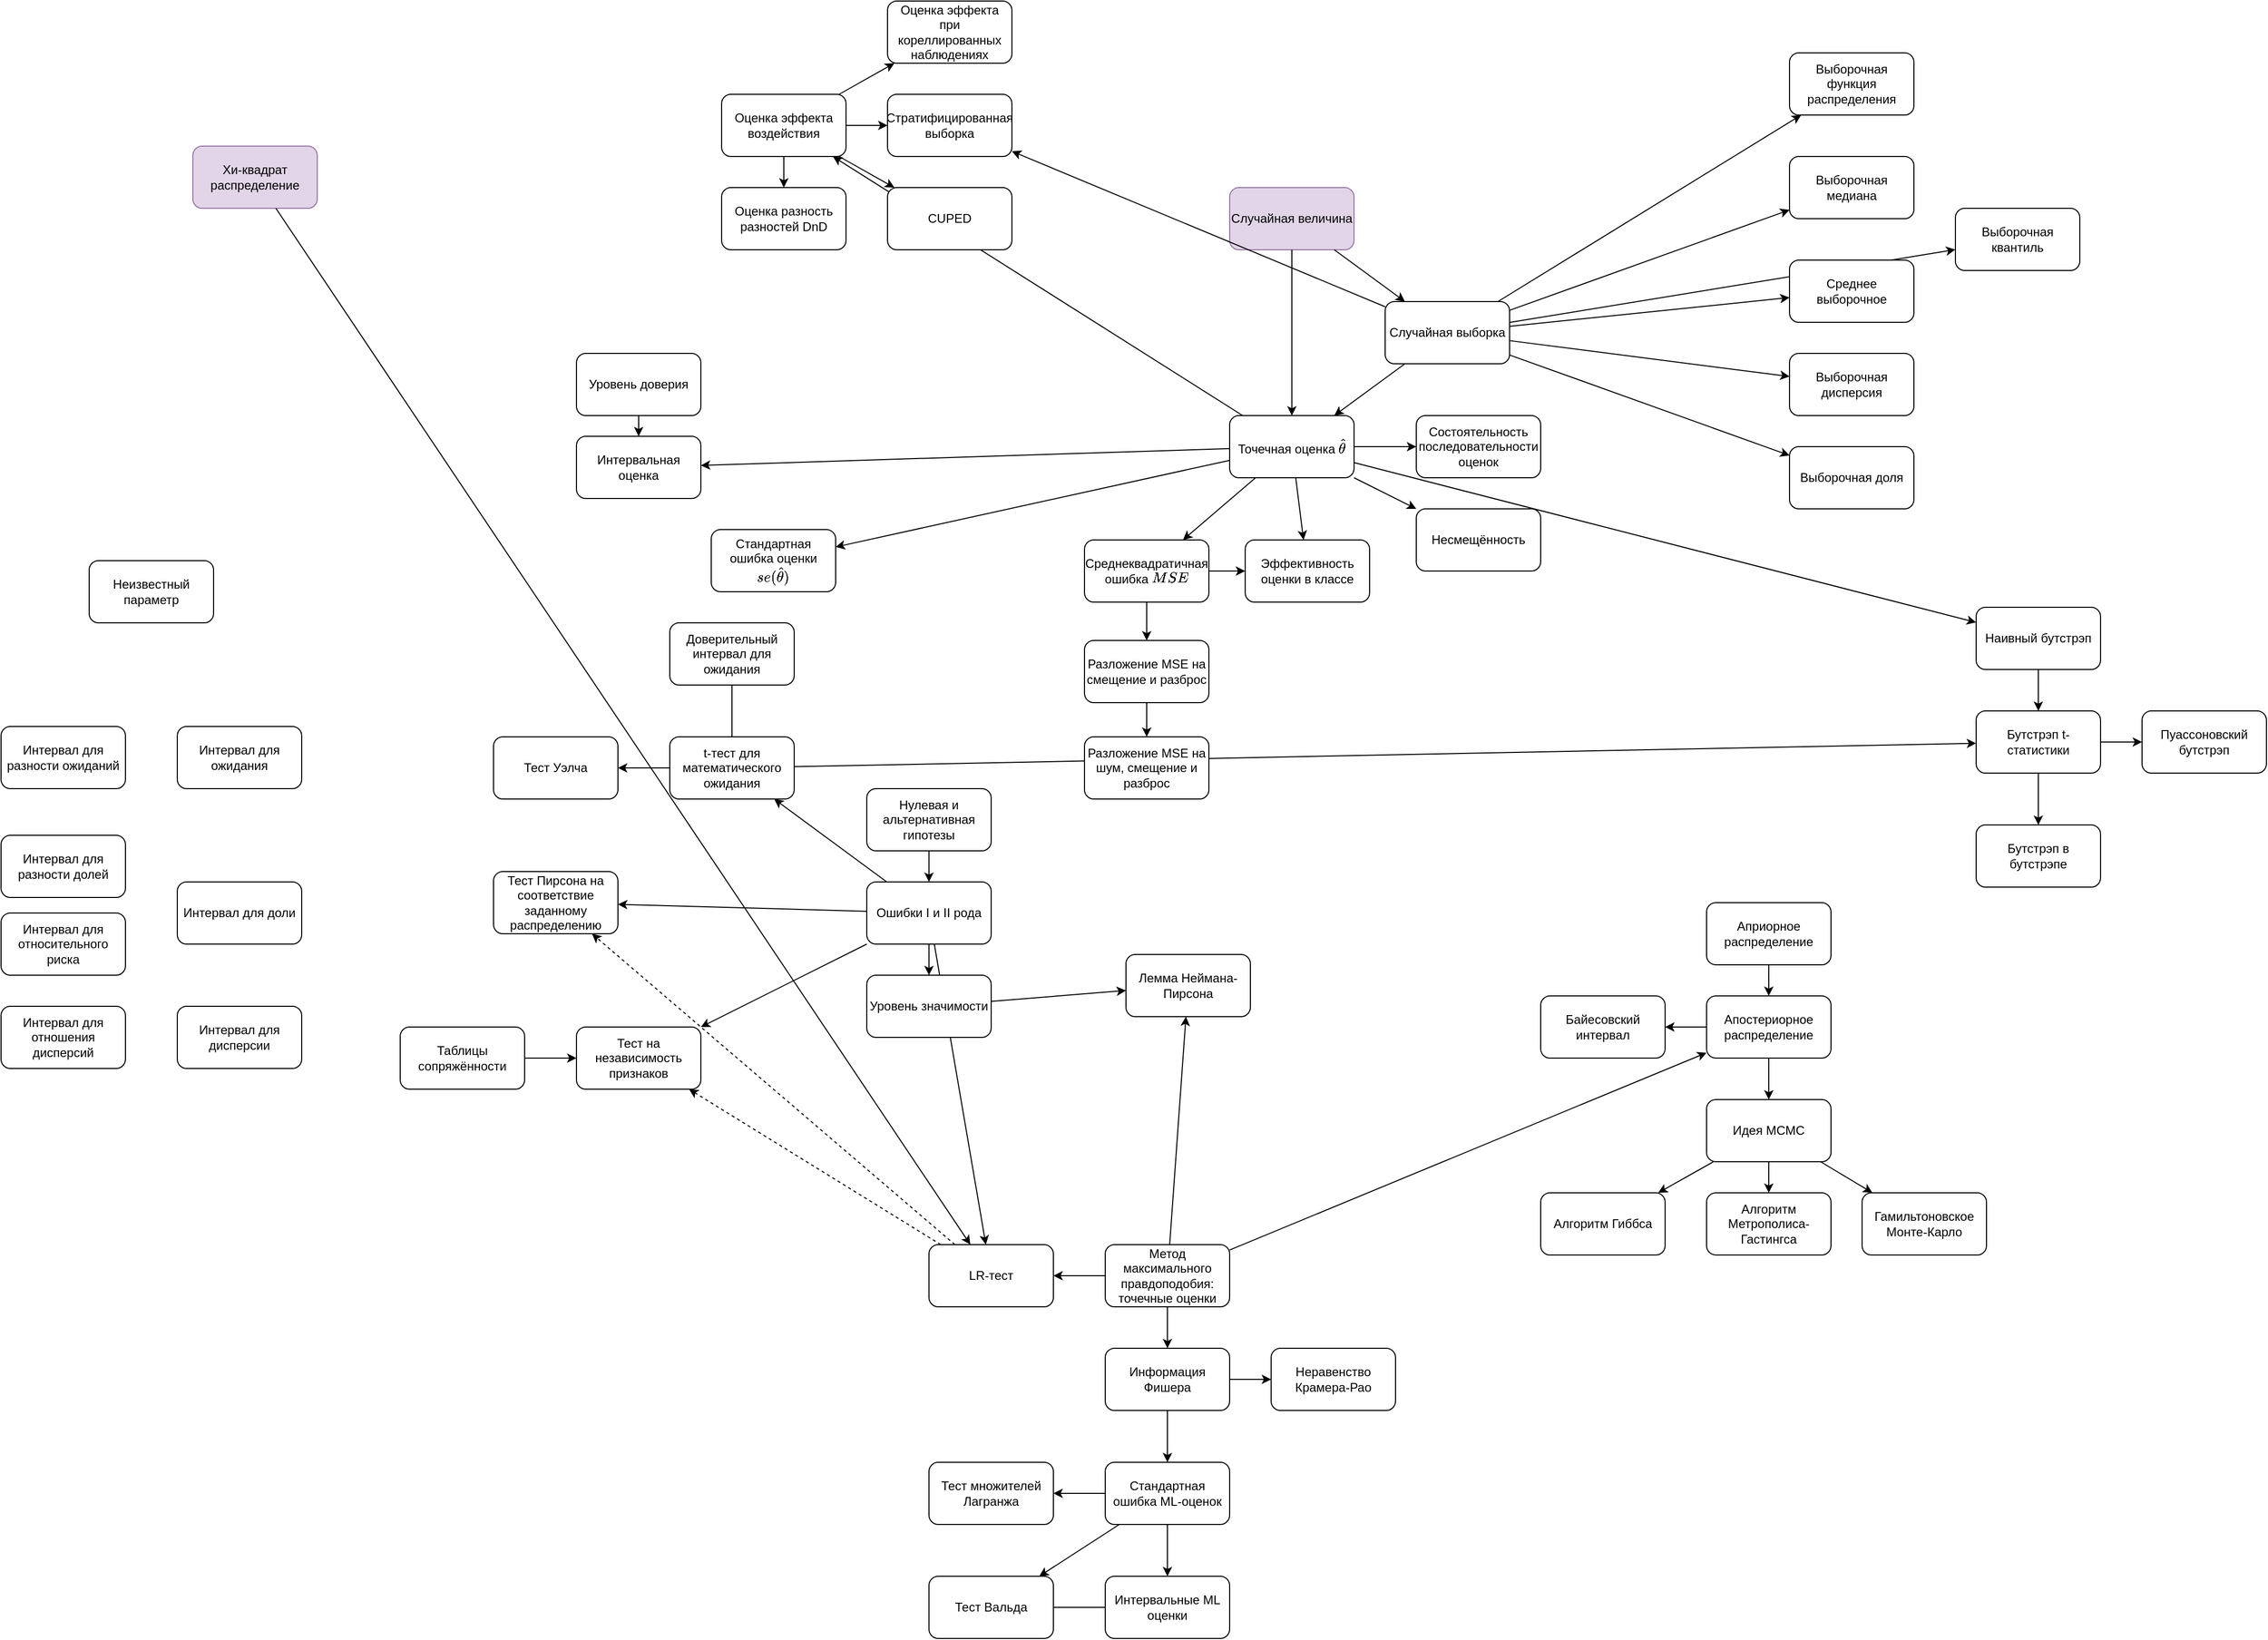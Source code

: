 <mxfile version="14.6.13" type="device"><diagram id="QQPL4EEk7KICBSPfA6Np" name="Page-1"><mxGraphModel dx="4232" dy="1175" grid="1" gridSize="10" guides="1" tooltips="1" connect="1" arrows="1" fold="1" page="1" pageScale="1" pageWidth="2336" pageHeight="1654" math="1" shadow="0"><root><mxCell id="0"/><mxCell id="1" parent="0"/><mxCell id="MJ_EjLBovzpOP7yhU-_Z-1" value="Точечная оценка \(\hat \theta \)" style="rounded=1;whiteSpace=wrap;html=1;" parent="1" vertex="1"><mxGeometry x="500" y="410" width="120" height="60" as="geometry"/></mxCell><mxCell id="MJ_EjLBovzpOP7yhU-_Z-2" value="Несмещённость" style="rounded=1;whiteSpace=wrap;html=1;" parent="1" vertex="1"><mxGeometry x="680" y="500" width="120" height="60" as="geometry"/></mxCell><mxCell id="MJ_EjLBovzpOP7yhU-_Z-3" value="Состоятельность последовательности оценок" style="rounded=1;whiteSpace=wrap;html=1;" parent="1" vertex="1"><mxGeometry x="680" y="410" width="120" height="60" as="geometry"/></mxCell><mxCell id="MJ_EjLBovzpOP7yhU-_Z-5" value="" style="endArrow=classic;html=1;" parent="1" source="MJ_EjLBovzpOP7yhU-_Z-1" target="MJ_EjLBovzpOP7yhU-_Z-2" edge="1"><mxGeometry width="50" height="50" relative="1" as="geometry"><mxPoint x="530" y="440" as="sourcePoint"/><mxPoint x="580" y="390" as="targetPoint"/></mxGeometry></mxCell><mxCell id="MJ_EjLBovzpOP7yhU-_Z-6" value="" style="endArrow=classic;html=1;" parent="1" source="MJ_EjLBovzpOP7yhU-_Z-1" target="MJ_EjLBovzpOP7yhU-_Z-4" edge="1"><mxGeometry width="50" height="50" relative="1" as="geometry"><mxPoint x="530" y="440" as="sourcePoint"/><mxPoint x="580" y="390" as="targetPoint"/></mxGeometry></mxCell><mxCell id="MJ_EjLBovzpOP7yhU-_Z-7" value="" style="endArrow=classic;html=1;" parent="1" source="MJ_EjLBovzpOP7yhU-_Z-1" target="MJ_EjLBovzpOP7yhU-_Z-3" edge="1"><mxGeometry width="50" height="50" relative="1" as="geometry"><mxPoint x="530" y="440" as="sourcePoint"/><mxPoint x="580" y="390" as="targetPoint"/></mxGeometry></mxCell><mxCell id="MJ_EjLBovzpOP7yhU-_Z-9" value="" style="endArrow=classic;html=1;" parent="1" source="MJ_EjLBovzpOP7yhU-_Z-1" target="MJ_EjLBovzpOP7yhU-_Z-8" edge="1"><mxGeometry width="50" height="50" relative="1" as="geometry"><mxPoint x="490" y="780" as="sourcePoint"/><mxPoint x="540" y="730" as="targetPoint"/></mxGeometry></mxCell><mxCell id="MJ_EjLBovzpOP7yhU-_Z-26" value="Лемма Неймана-Пирсона" style="rounded=1;whiteSpace=wrap;html=1;" parent="1" vertex="1"><mxGeometry x="400" y="930" width="120" height="60" as="geometry"/></mxCell><mxCell id="MJ_EjLBovzpOP7yhU-_Z-28" value="" style="endArrow=classic;html=1;" parent="1" source="MJ_EjLBovzpOP7yhU-_Z-12" target="MJ_EjLBovzpOP7yhU-_Z-26" edge="1"><mxGeometry width="50" height="50" relative="1" as="geometry"><mxPoint x="400" y="950" as="sourcePoint"/><mxPoint x="450" y="900" as="targetPoint"/></mxGeometry></mxCell><mxCell id="MJ_EjLBovzpOP7yhU-_Z-35" value="" style="endArrow=classic;html=1;" parent="1" source="MJ_EjLBovzpOP7yhU-_Z-11" target="MJ_EjLBovzpOP7yhU-_Z-33" edge="1"><mxGeometry width="50" height="50" relative="1" as="geometry"><mxPoint x="480" y="990" as="sourcePoint"/><mxPoint x="530" y="940" as="targetPoint"/></mxGeometry></mxCell><mxCell id="MJ_EjLBovzpOP7yhU-_Z-36" value="Хи-квадрат распределение" style="rounded=1;whiteSpace=wrap;html=1;fillColor=#e1d5e7;strokeColor=#9673a6;" parent="1" vertex="1"><mxGeometry x="-500" y="150" width="120" height="60" as="geometry"/></mxCell><mxCell id="MJ_EjLBovzpOP7yhU-_Z-37" value="" style="endArrow=classic;html=1;" parent="1" source="MJ_EjLBovzpOP7yhU-_Z-36" target="MJ_EjLBovzpOP7yhU-_Z-33" edge="1"><mxGeometry width="50" height="50" relative="1" as="geometry"><mxPoint x="470" y="570" as="sourcePoint"/><mxPoint x="520" y="520" as="targetPoint"/></mxGeometry></mxCell><mxCell id="MJ_EjLBovzpOP7yhU-_Z-38" value="Случайная величина" style="rounded=1;whiteSpace=wrap;html=1;fillColor=#e1d5e7;strokeColor=#9673a6;" parent="1" vertex="1"><mxGeometry x="500" y="190" width="120" height="60" as="geometry"/></mxCell><mxCell id="MJ_EjLBovzpOP7yhU-_Z-39" value="" style="endArrow=classic;html=1;" parent="1" source="MJ_EjLBovzpOP7yhU-_Z-38" target="MJ_EjLBovzpOP7yhU-_Z-1" edge="1"><mxGeometry width="50" height="50" relative="1" as="geometry"><mxPoint x="480" y="570" as="sourcePoint"/><mxPoint x="530" y="520" as="targetPoint"/></mxGeometry></mxCell><mxCell id="MJ_EjLBovzpOP7yhU-_Z-47" value="" style="endArrow=classic;html=1;" parent="1" source="MJ_EjLBovzpOP7yhU-_Z-12" target="MJ_EjLBovzpOP7yhU-_Z-46" edge="1"><mxGeometry width="50" height="50" relative="1" as="geometry"><mxPoint x="670" y="800" as="sourcePoint"/><mxPoint x="720" y="750" as="targetPoint"/></mxGeometry></mxCell><mxCell id="MJ_EjLBovzpOP7yhU-_Z-51" value="Случайная выборка" style="rounded=1;whiteSpace=wrap;html=1;" parent="1" vertex="1"><mxGeometry x="650" y="300" width="120" height="60" as="geometry"/></mxCell><mxCell id="MJ_EjLBovzpOP7yhU-_Z-55" value="" style="endArrow=classic;html=1;" parent="1" source="MJ_EjLBovzpOP7yhU-_Z-51" target="MJ_EjLBovzpOP7yhU-_Z-54" edge="1"><mxGeometry width="50" height="50" relative="1" as="geometry"><mxPoint x="610" y="580" as="sourcePoint"/><mxPoint x="660" y="530" as="targetPoint"/></mxGeometry></mxCell><mxCell id="MJ_EjLBovzpOP7yhU-_Z-56" value="" style="endArrow=classic;html=1;" parent="1" source="MJ_EjLBovzpOP7yhU-_Z-51" target="MJ_EjLBovzpOP7yhU-_Z-52" edge="1"><mxGeometry width="50" height="50" relative="1" as="geometry"><mxPoint x="610" y="580" as="sourcePoint"/><mxPoint x="660" y="530" as="targetPoint"/></mxGeometry></mxCell><mxCell id="MJ_EjLBovzpOP7yhU-_Z-57" value="" style="endArrow=classic;html=1;" parent="1" source="MJ_EjLBovzpOP7yhU-_Z-51" target="MJ_EjLBovzpOP7yhU-_Z-53" edge="1"><mxGeometry width="50" height="50" relative="1" as="geometry"><mxPoint x="610" y="580" as="sourcePoint"/><mxPoint x="660" y="530" as="targetPoint"/></mxGeometry></mxCell><mxCell id="MJ_EjLBovzpOP7yhU-_Z-58" value="" style="endArrow=classic;html=1;" parent="1" source="MJ_EjLBovzpOP7yhU-_Z-51" target="MJ_EjLBovzpOP7yhU-_Z-1" edge="1"><mxGeometry width="50" height="50" relative="1" as="geometry"><mxPoint x="570" y="580" as="sourcePoint"/><mxPoint x="620" y="530" as="targetPoint"/></mxGeometry></mxCell><mxCell id="MJ_EjLBovzpOP7yhU-_Z-59" value="" style="endArrow=classic;html=1;" parent="1" source="MJ_EjLBovzpOP7yhU-_Z-38" target="MJ_EjLBovzpOP7yhU-_Z-51" edge="1"><mxGeometry width="50" height="50" relative="1" as="geometry"><mxPoint x="560" y="580" as="sourcePoint"/><mxPoint x="610" y="530" as="targetPoint"/></mxGeometry></mxCell><mxCell id="MJ_EjLBovzpOP7yhU-_Z-60" value="t-тест для математического ожидания" style="rounded=1;whiteSpace=wrap;html=1;" parent="1" vertex="1"><mxGeometry x="-40" y="720" width="120" height="60" as="geometry"/></mxCell><mxCell id="MJ_EjLBovzpOP7yhU-_Z-61" value="" style="endArrow=classic;html=1;" parent="1" source="MJ_EjLBovzpOP7yhU-_Z-11" target="MJ_EjLBovzpOP7yhU-_Z-60" edge="1"><mxGeometry width="50" height="50" relative="1" as="geometry"><mxPoint x="260" y="690" as="sourcePoint"/><mxPoint x="310" y="640" as="targetPoint"/></mxGeometry></mxCell><mxCell id="MJ_EjLBovzpOP7yhU-_Z-62" value="Доверительный интервал для ожидания" style="rounded=1;whiteSpace=wrap;html=1;" parent="1" vertex="1"><mxGeometry x="-40" y="610" width="120" height="60" as="geometry"/></mxCell><mxCell id="MJ_EjLBovzpOP7yhU-_Z-63" value="Тест Уэлча" style="rounded=1;whiteSpace=wrap;html=1;" parent="1" vertex="1"><mxGeometry x="-210" y="720" width="120" height="60" as="geometry"/></mxCell><mxCell id="MJ_EjLBovzpOP7yhU-_Z-64" value="" style="endArrow=classic;html=1;" parent="1" source="MJ_EjLBovzpOP7yhU-_Z-60" target="MJ_EjLBovzpOP7yhU-_Z-63" edge="1"><mxGeometry width="50" height="50" relative="1" as="geometry"><mxPoint x="240" y="660" as="sourcePoint"/><mxPoint x="290" y="610" as="targetPoint"/></mxGeometry></mxCell><mxCell id="MJ_EjLBovzpOP7yhU-_Z-66" value="" style="endArrow=classic;html=1;" parent="1" source="MJ_EjLBovzpOP7yhU-_Z-1" target="MJ_EjLBovzpOP7yhU-_Z-65" edge="1"><mxGeometry width="50" height="50" relative="1" as="geometry"><mxPoint x="750" y="620" as="sourcePoint"/><mxPoint x="800" y="570" as="targetPoint"/></mxGeometry></mxCell><mxCell id="MJ_EjLBovzpOP7yhU-_Z-69" value="" style="endArrow=classic;html=1;" parent="1" source="MJ_EjLBovzpOP7yhU-_Z-60" target="MJ_EjLBovzpOP7yhU-_Z-67" edge="1"><mxGeometry width="50" height="50" relative="1" as="geometry"><mxPoint x="570" y="740" as="sourcePoint"/><mxPoint x="620" y="690" as="targetPoint"/></mxGeometry></mxCell><mxCell id="MJ_EjLBovzpOP7yhU-_Z-72" value="Тест Пирсона на соответствие заданному распределению" style="rounded=1;whiteSpace=wrap;html=1;" parent="1" vertex="1"><mxGeometry x="-210" y="850" width="120" height="60" as="geometry"/></mxCell><mxCell id="MJ_EjLBovzpOP7yhU-_Z-73" value="" style="endArrow=classic;html=1;" parent="1" source="MJ_EjLBovzpOP7yhU-_Z-11" target="MJ_EjLBovzpOP7yhU-_Z-72" edge="1"><mxGeometry width="50" height="50" relative="1" as="geometry"><mxPoint x="40" y="870" as="sourcePoint"/><mxPoint x="90" y="820" as="targetPoint"/></mxGeometry></mxCell><mxCell id="MJ_EjLBovzpOP7yhU-_Z-74" value="Тест на независимость признаков" style="rounded=1;whiteSpace=wrap;html=1;" parent="1" vertex="1"><mxGeometry x="-130" y="1000" width="120" height="60" as="geometry"/></mxCell><mxCell id="MJ_EjLBovzpOP7yhU-_Z-75" value="" style="endArrow=classic;html=1;" parent="1" source="MJ_EjLBovzpOP7yhU-_Z-11" target="MJ_EjLBovzpOP7yhU-_Z-74" edge="1"><mxGeometry width="50" height="50" relative="1" as="geometry"><mxPoint x="40" y="840" as="sourcePoint"/><mxPoint x="90" y="790" as="targetPoint"/></mxGeometry></mxCell><mxCell id="MJ_EjLBovzpOP7yhU-_Z-76" value="" style="endArrow=classic;html=1;dashed=1;" parent="1" source="MJ_EjLBovzpOP7yhU-_Z-33" target="MJ_EjLBovzpOP7yhU-_Z-72" edge="1"><mxGeometry width="50" height="50" relative="1" as="geometry"><mxPoint x="280" y="950" as="sourcePoint"/><mxPoint x="330" y="900" as="targetPoint"/></mxGeometry></mxCell><mxCell id="MJ_EjLBovzpOP7yhU-_Z-77" value="" style="endArrow=classic;html=1;dashed=1;" parent="1" source="MJ_EjLBovzpOP7yhU-_Z-33" target="MJ_EjLBovzpOP7yhU-_Z-74" edge="1"><mxGeometry width="50" height="50" relative="1" as="geometry"><mxPoint x="270" y="950" as="sourcePoint"/><mxPoint x="320" y="900" as="targetPoint"/></mxGeometry></mxCell><mxCell id="MJ_EjLBovzpOP7yhU-_Z-79" value="" style="endArrow=none;html=1;" parent="1" source="MJ_EjLBovzpOP7yhU-_Z-60" target="MJ_EjLBovzpOP7yhU-_Z-62" edge="1"><mxGeometry width="50" height="50" relative="1" as="geometry"><mxPoint x="180" y="850" as="sourcePoint"/><mxPoint x="230" y="800" as="targetPoint"/></mxGeometry></mxCell><mxCell id="MJ_EjLBovzpOP7yhU-_Z-95" value="" style="endArrow=classic;html=1;" parent="1" source="MJ_EjLBovzpOP7yhU-_Z-1" target="MJ_EjLBovzpOP7yhU-_Z-94" edge="1"><mxGeometry width="50" height="50" relative="1" as="geometry"><mxPoint x="390" y="690" as="sourcePoint"/><mxPoint x="440" y="640" as="targetPoint"/></mxGeometry></mxCell><mxCell id="MJ_EjLBovzpOP7yhU-_Z-98" value="Неизвестный параметр" style="rounded=1;whiteSpace=wrap;html=1;" parent="1" vertex="1"><mxGeometry x="-600" y="550" width="120" height="60" as="geometry"/></mxCell><mxCell id="MJ_EjLBovzpOP7yhU-_Z-99" value="Интервал для ожидания" style="rounded=1;whiteSpace=wrap;html=1;" parent="1" vertex="1"><mxGeometry x="-515" y="710" width="120" height="60" as="geometry"/></mxCell><mxCell id="MJ_EjLBovzpOP7yhU-_Z-100" value="Интервал для разности ожиданий" style="rounded=1;whiteSpace=wrap;html=1;" parent="1" vertex="1"><mxGeometry x="-685" y="710" width="120" height="60" as="geometry"/></mxCell><mxCell id="Odn5jLqNncCCzqJBcC8H-1" value="Стандартная ошибка оценки \(se(\hat \theta)\)" style="rounded=1;whiteSpace=wrap;html=1;" vertex="1" parent="1"><mxGeometry y="520" width="120" height="60" as="geometry"/></mxCell><mxCell id="Odn5jLqNncCCzqJBcC8H-2" value="" style="endArrow=classic;html=1;" edge="1" parent="1" source="MJ_EjLBovzpOP7yhU-_Z-1" target="Odn5jLqNncCCzqJBcC8H-1"><mxGeometry width="50" height="50" relative="1" as="geometry"><mxPoint x="430" y="740" as="sourcePoint"/><mxPoint x="480" y="690" as="targetPoint"/></mxGeometry></mxCell><mxCell id="Odn5jLqNncCCzqJBcC8H-6" value="" style="endArrow=classic;html=1;" edge="1" parent="1" source="MJ_EjLBovzpOP7yhU-_Z-51" target="Odn5jLqNncCCzqJBcC8H-5"><mxGeometry width="50" height="50" relative="1" as="geometry"><mxPoint x="730" y="560" as="sourcePoint"/><mxPoint x="780" y="510" as="targetPoint"/></mxGeometry></mxCell><mxCell id="Odn5jLqNncCCzqJBcC8H-7" value="" style="endArrow=classic;html=1;" edge="1" parent="1" source="MJ_EjLBovzpOP7yhU-_Z-51" target="Odn5jLqNncCCzqJBcC8H-3"><mxGeometry width="50" height="50" relative="1" as="geometry"><mxPoint x="730" y="560" as="sourcePoint"/><mxPoint x="780" y="510" as="targetPoint"/></mxGeometry></mxCell><mxCell id="Odn5jLqNncCCzqJBcC8H-8" value="" style="endArrow=classic;html=1;" edge="1" parent="1" source="MJ_EjLBovzpOP7yhU-_Z-51" target="Odn5jLqNncCCzqJBcC8H-4"><mxGeometry width="50" height="50" relative="1" as="geometry"><mxPoint x="710" y="600" as="sourcePoint"/><mxPoint x="760" y="550" as="targetPoint"/></mxGeometry></mxCell><mxCell id="Odn5jLqNncCCzqJBcC8H-9" value="" style="group" vertex="1" connectable="0" parent="1"><mxGeometry x="1040" y="60" width="280" height="440" as="geometry"/></mxCell><mxCell id="MJ_EjLBovzpOP7yhU-_Z-52" value="Среднее выборочное" style="rounded=1;whiteSpace=wrap;html=1;" parent="Odn5jLqNncCCzqJBcC8H-9" vertex="1"><mxGeometry y="200" width="120" height="60" as="geometry"/></mxCell><mxCell id="MJ_EjLBovzpOP7yhU-_Z-53" value="Выборочная дисперсия" style="rounded=1;whiteSpace=wrap;html=1;" parent="Odn5jLqNncCCzqJBcC8H-9" vertex="1"><mxGeometry y="290" width="120" height="60" as="geometry"/></mxCell><mxCell id="MJ_EjLBovzpOP7yhU-_Z-54" value="Выборочная доля" style="rounded=1;whiteSpace=wrap;html=1;" parent="Odn5jLqNncCCzqJBcC8H-9" vertex="1"><mxGeometry y="380" width="120" height="60" as="geometry"/></mxCell><mxCell id="Odn5jLqNncCCzqJBcC8H-3" value="Выборочная медиана" style="rounded=1;whiteSpace=wrap;html=1;" vertex="1" parent="Odn5jLqNncCCzqJBcC8H-9"><mxGeometry y="100" width="120" height="60" as="geometry"/></mxCell><mxCell id="Odn5jLqNncCCzqJBcC8H-4" value="Выборочная функция распределения" style="rounded=1;whiteSpace=wrap;html=1;" vertex="1" parent="Odn5jLqNncCCzqJBcC8H-9"><mxGeometry width="120" height="60" as="geometry"/></mxCell><mxCell id="Odn5jLqNncCCzqJBcC8H-5" value="Выборочная квантиль" style="rounded=1;whiteSpace=wrap;html=1;" vertex="1" parent="Odn5jLqNncCCzqJBcC8H-9"><mxGeometry x="160" y="150" width="120" height="60" as="geometry"/></mxCell><mxCell id="Odn5jLqNncCCzqJBcC8H-10" value="" style="group" vertex="1" connectable="0" parent="1"><mxGeometry x="-130" y="350" width="120" height="140" as="geometry"/></mxCell><mxCell id="MJ_EjLBovzpOP7yhU-_Z-94" value="Интервальная оценка" style="rounded=1;whiteSpace=wrap;html=1;" parent="Odn5jLqNncCCzqJBcC8H-10" vertex="1"><mxGeometry y="80" width="120" height="60" as="geometry"/></mxCell><mxCell id="MJ_EjLBovzpOP7yhU-_Z-96" value="Уровень доверия" style="rounded=1;whiteSpace=wrap;html=1;" parent="Odn5jLqNncCCzqJBcC8H-10" vertex="1"><mxGeometry width="120" height="60" as="geometry"/></mxCell><mxCell id="MJ_EjLBovzpOP7yhU-_Z-97" value="" style="endArrow=classic;html=1;endFill=1;" parent="Odn5jLqNncCCzqJBcC8H-10" source="MJ_EjLBovzpOP7yhU-_Z-96" target="MJ_EjLBovzpOP7yhU-_Z-94" edge="1"><mxGeometry width="50" height="50" relative="1" as="geometry"><mxPoint x="170" y="60" as="sourcePoint"/><mxPoint x="390" y="300" as="targetPoint"/></mxGeometry></mxCell><mxCell id="Odn5jLqNncCCzqJBcC8H-11" value="Таблицы сопряжённости" style="rounded=1;whiteSpace=wrap;html=1;" vertex="1" parent="1"><mxGeometry x="-300" y="1000" width="120" height="60" as="geometry"/></mxCell><mxCell id="Odn5jLqNncCCzqJBcC8H-12" value="" style="endArrow=classic;html=1;" edge="1" parent="1" source="Odn5jLqNncCCzqJBcC8H-11" target="MJ_EjLBovzpOP7yhU-_Z-74"><mxGeometry width="50" height="50" relative="1" as="geometry"><mxPoint x="100" y="940" as="sourcePoint"/><mxPoint x="150" y="890" as="targetPoint"/></mxGeometry></mxCell><mxCell id="Odn5jLqNncCCzqJBcC8H-13" value="" style="group" vertex="1" connectable="0" parent="1"><mxGeometry x="1220" y="595" width="280" height="270" as="geometry"/></mxCell><mxCell id="MJ_EjLBovzpOP7yhU-_Z-65" value="Наивный бутстрэп" style="rounded=1;whiteSpace=wrap;html=1;" parent="Odn5jLqNncCCzqJBcC8H-13" vertex="1"><mxGeometry width="120" height="60" as="geometry"/></mxCell><mxCell id="MJ_EjLBovzpOP7yhU-_Z-67" value="Бутстрэп t-статистики" style="rounded=1;whiteSpace=wrap;html=1;" parent="Odn5jLqNncCCzqJBcC8H-13" vertex="1"><mxGeometry y="100" width="120" height="60" as="geometry"/></mxCell><mxCell id="MJ_EjLBovzpOP7yhU-_Z-68" value="" style="endArrow=classic;html=1;" parent="Odn5jLqNncCCzqJBcC8H-13" source="MJ_EjLBovzpOP7yhU-_Z-65" target="MJ_EjLBovzpOP7yhU-_Z-67" edge="1"><mxGeometry width="50" height="50" relative="1" as="geometry"><mxPoint x="-490" y="170" as="sourcePoint"/><mxPoint x="-440" y="120" as="targetPoint"/></mxGeometry></mxCell><mxCell id="MJ_EjLBovzpOP7yhU-_Z-70" value="Бутстрэп в бутстрэпе" style="rounded=1;whiteSpace=wrap;html=1;" parent="Odn5jLqNncCCzqJBcC8H-13" vertex="1"><mxGeometry y="210" width="120" height="60" as="geometry"/></mxCell><mxCell id="MJ_EjLBovzpOP7yhU-_Z-71" value="" style="endArrow=classic;html=1;" parent="Odn5jLqNncCCzqJBcC8H-13" source="MJ_EjLBovzpOP7yhU-_Z-67" target="MJ_EjLBovzpOP7yhU-_Z-70" edge="1"><mxGeometry width="50" height="50" relative="1" as="geometry"><mxPoint x="-260" y="320" as="sourcePoint"/><mxPoint x="-210" y="270" as="targetPoint"/></mxGeometry></mxCell><mxCell id="MJ_EjLBovzpOP7yhU-_Z-91" value="Пуассоновский бутстрэп" style="rounded=1;whiteSpace=wrap;html=1;" parent="Odn5jLqNncCCzqJBcC8H-13" vertex="1"><mxGeometry x="160" y="100" width="120" height="60" as="geometry"/></mxCell><mxCell id="MJ_EjLBovzpOP7yhU-_Z-92" value="" style="endArrow=classic;html=1;" parent="Odn5jLqNncCCzqJBcC8H-13" source="MJ_EjLBovzpOP7yhU-_Z-67" target="MJ_EjLBovzpOP7yhU-_Z-91" edge="1"><mxGeometry width="50" height="50" relative="1" as="geometry"><mxPoint x="-10" y="350" as="sourcePoint"/><mxPoint x="40" y="300" as="targetPoint"/></mxGeometry></mxCell><mxCell id="Odn5jLqNncCCzqJBcC8H-14" value="" style="group" vertex="1" connectable="0" parent="1"><mxGeometry x="210" y="1210" width="450" height="380" as="geometry"/></mxCell><mxCell id="MJ_EjLBovzpOP7yhU-_Z-12" value="Метод максимального правдоподобия: точечные оценки" style="rounded=1;whiteSpace=wrap;html=1;" parent="Odn5jLqNncCCzqJBcC8H-14" vertex="1"><mxGeometry x="170" width="120" height="60" as="geometry"/></mxCell><mxCell id="MJ_EjLBovzpOP7yhU-_Z-13" value="Информация Фишера" style="rounded=1;whiteSpace=wrap;html=1;" parent="Odn5jLqNncCCzqJBcC8H-14" vertex="1"><mxGeometry x="170" y="100" width="120" height="60" as="geometry"/></mxCell><mxCell id="MJ_EjLBovzpOP7yhU-_Z-14" value="Стандартная ошибка ML-оценок" style="rounded=1;whiteSpace=wrap;html=1;" parent="Odn5jLqNncCCzqJBcC8H-14" vertex="1"><mxGeometry x="170" y="210" width="120" height="60" as="geometry"/></mxCell><mxCell id="MJ_EjLBovzpOP7yhU-_Z-15" value="" style="endArrow=classic;html=1;" parent="Odn5jLqNncCCzqJBcC8H-14" source="MJ_EjLBovzpOP7yhU-_Z-13" target="MJ_EjLBovzpOP7yhU-_Z-14" edge="1"><mxGeometry width="50" height="50" relative="1" as="geometry"><mxPoint x="200" y="100" as="sourcePoint"/><mxPoint x="250" y="50" as="targetPoint"/></mxGeometry></mxCell><mxCell id="MJ_EjLBovzpOP7yhU-_Z-17" value="" style="endArrow=classic;html=1;" parent="Odn5jLqNncCCzqJBcC8H-14" source="MJ_EjLBovzpOP7yhU-_Z-12" target="MJ_EjLBovzpOP7yhU-_Z-13" edge="1"><mxGeometry width="50" height="50" relative="1" as="geometry"><mxPoint x="200" y="100" as="sourcePoint"/><mxPoint x="250" y="50" as="targetPoint"/></mxGeometry></mxCell><mxCell id="MJ_EjLBovzpOP7yhU-_Z-18" value="Неравенство Крамера-Рао" style="rounded=1;whiteSpace=wrap;html=1;" parent="Odn5jLqNncCCzqJBcC8H-14" vertex="1"><mxGeometry x="330" y="100" width="120" height="60" as="geometry"/></mxCell><mxCell id="MJ_EjLBovzpOP7yhU-_Z-19" value="" style="endArrow=classic;html=1;" parent="Odn5jLqNncCCzqJBcC8H-14" source="MJ_EjLBovzpOP7yhU-_Z-13" target="MJ_EjLBovzpOP7yhU-_Z-18" edge="1"><mxGeometry width="50" height="50" relative="1" as="geometry"><mxPoint x="190" y="90" as="sourcePoint"/><mxPoint x="240" y="40" as="targetPoint"/></mxGeometry></mxCell><mxCell id="MJ_EjLBovzpOP7yhU-_Z-20" value="Интервальные ML оценки" style="rounded=1;whiteSpace=wrap;html=1;" parent="Odn5jLqNncCCzqJBcC8H-14" vertex="1"><mxGeometry x="170" y="320" width="120" height="60" as="geometry"/></mxCell><mxCell id="MJ_EjLBovzpOP7yhU-_Z-22" value="" style="endArrow=classic;html=1;" parent="Odn5jLqNncCCzqJBcC8H-14" source="MJ_EjLBovzpOP7yhU-_Z-14" target="MJ_EjLBovzpOP7yhU-_Z-20" edge="1"><mxGeometry width="50" height="50" relative="1" as="geometry"><mxPoint x="190" y="80" as="sourcePoint"/><mxPoint x="240" y="30" as="targetPoint"/></mxGeometry></mxCell><mxCell id="MJ_EjLBovzpOP7yhU-_Z-33" value="LR-тест" style="rounded=1;whiteSpace=wrap;html=1;" parent="Odn5jLqNncCCzqJBcC8H-14" vertex="1"><mxGeometry width="120" height="60" as="geometry"/></mxCell><mxCell id="MJ_EjLBovzpOP7yhU-_Z-34" value="" style="endArrow=classic;html=1;" parent="Odn5jLqNncCCzqJBcC8H-14" source="MJ_EjLBovzpOP7yhU-_Z-12" target="MJ_EjLBovzpOP7yhU-_Z-33" edge="1"><mxGeometry width="50" height="50" relative="1" as="geometry"><mxPoint x="230" y="20" as="sourcePoint"/><mxPoint x="280" y="-30" as="targetPoint"/></mxGeometry></mxCell><mxCell id="MJ_EjLBovzpOP7yhU-_Z-40" value="Тест Вальда" style="rounded=1;whiteSpace=wrap;html=1;" parent="Odn5jLqNncCCzqJBcC8H-14" vertex="1"><mxGeometry y="320" width="120" height="60" as="geometry"/></mxCell><mxCell id="MJ_EjLBovzpOP7yhU-_Z-41" value="Тест множителей Лагранжа" style="rounded=1;whiteSpace=wrap;html=1;" parent="Odn5jLqNncCCzqJBcC8H-14" vertex="1"><mxGeometry y="210" width="120" height="60" as="geometry"/></mxCell><mxCell id="MJ_EjLBovzpOP7yhU-_Z-42" value="" style="endArrow=classic;html=1;" parent="Odn5jLqNncCCzqJBcC8H-14" source="MJ_EjLBovzpOP7yhU-_Z-14" target="MJ_EjLBovzpOP7yhU-_Z-40" edge="1"><mxGeometry width="50" height="50" relative="1" as="geometry"><mxPoint x="230" y="210" as="sourcePoint"/><mxPoint x="280" y="160" as="targetPoint"/></mxGeometry></mxCell><mxCell id="MJ_EjLBovzpOP7yhU-_Z-43" value="" style="endArrow=classic;html=1;" parent="Odn5jLqNncCCzqJBcC8H-14" source="MJ_EjLBovzpOP7yhU-_Z-14" target="MJ_EjLBovzpOP7yhU-_Z-41" edge="1"><mxGeometry width="50" height="50" relative="1" as="geometry"><mxPoint x="230" y="210" as="sourcePoint"/><mxPoint x="280" y="160" as="targetPoint"/></mxGeometry></mxCell><mxCell id="MJ_EjLBovzpOP7yhU-_Z-44" value="" style="endArrow=none;html=1;" parent="Odn5jLqNncCCzqJBcC8H-14" source="MJ_EjLBovzpOP7yhU-_Z-20" target="MJ_EjLBovzpOP7yhU-_Z-40" edge="1"><mxGeometry width="50" height="50" relative="1" as="geometry"><mxPoint x="230" y="210" as="sourcePoint"/><mxPoint x="280" y="160" as="targetPoint"/></mxGeometry></mxCell><mxCell id="Odn5jLqNncCCzqJBcC8H-15" value="" style="group" vertex="1" connectable="0" parent="1"><mxGeometry x="800" y="880" width="430" height="340" as="geometry"/></mxCell><mxCell id="MJ_EjLBovzpOP7yhU-_Z-45" value="Априорное распределение" style="rounded=1;whiteSpace=wrap;html=1;" parent="Odn5jLqNncCCzqJBcC8H-15" vertex="1"><mxGeometry x="160" width="120" height="60" as="geometry"/></mxCell><mxCell id="MJ_EjLBovzpOP7yhU-_Z-46" value="Апостериорное распределение" style="rounded=1;whiteSpace=wrap;html=1;" parent="Odn5jLqNncCCzqJBcC8H-15" vertex="1"><mxGeometry x="160" y="90" width="120" height="60" as="geometry"/></mxCell><mxCell id="MJ_EjLBovzpOP7yhU-_Z-48" value="" style="endArrow=classic;html=1;" parent="Odn5jLqNncCCzqJBcC8H-15" source="MJ_EjLBovzpOP7yhU-_Z-45" target="MJ_EjLBovzpOP7yhU-_Z-46" edge="1"><mxGeometry width="50" height="50" relative="1" as="geometry"><mxPoint x="-90" y="90" as="sourcePoint"/><mxPoint x="-40" y="40" as="targetPoint"/></mxGeometry></mxCell><mxCell id="MJ_EjLBovzpOP7yhU-_Z-80" value="Байесовский интервал" style="rounded=1;whiteSpace=wrap;html=1;" parent="Odn5jLqNncCCzqJBcC8H-15" vertex="1"><mxGeometry y="90" width="120" height="60" as="geometry"/></mxCell><mxCell id="MJ_EjLBovzpOP7yhU-_Z-81" value="" style="endArrow=classic;html=1;" parent="Odn5jLqNncCCzqJBcC8H-15" source="MJ_EjLBovzpOP7yhU-_Z-46" target="MJ_EjLBovzpOP7yhU-_Z-80" edge="1"><mxGeometry width="50" height="50" relative="1" as="geometry"><mxPoint x="190" y="350" as="sourcePoint"/><mxPoint x="240" y="300" as="targetPoint"/></mxGeometry></mxCell><mxCell id="MJ_EjLBovzpOP7yhU-_Z-82" value="Идея MCMC" style="rounded=1;whiteSpace=wrap;html=1;" parent="Odn5jLqNncCCzqJBcC8H-15" vertex="1"><mxGeometry x="160" y="190" width="120" height="60" as="geometry"/></mxCell><mxCell id="MJ_EjLBovzpOP7yhU-_Z-83" value="" style="endArrow=classic;html=1;" parent="Odn5jLqNncCCzqJBcC8H-15" source="MJ_EjLBovzpOP7yhU-_Z-46" target="MJ_EjLBovzpOP7yhU-_Z-82" edge="1"><mxGeometry width="50" height="50" relative="1" as="geometry"><mxPoint x="140" y="360" as="sourcePoint"/><mxPoint x="190" y="310" as="targetPoint"/></mxGeometry></mxCell><mxCell id="MJ_EjLBovzpOP7yhU-_Z-84" value="Алгоритм Гиббса" style="rounded=1;whiteSpace=wrap;html=1;" parent="Odn5jLqNncCCzqJBcC8H-15" vertex="1"><mxGeometry y="280" width="120" height="60" as="geometry"/></mxCell><mxCell id="MJ_EjLBovzpOP7yhU-_Z-85" value="Алгоритм Метрополиса-Гастингса" style="rounded=1;whiteSpace=wrap;html=1;" parent="Odn5jLqNncCCzqJBcC8H-15" vertex="1"><mxGeometry x="160" y="280" width="120" height="60" as="geometry"/></mxCell><mxCell id="MJ_EjLBovzpOP7yhU-_Z-86" value="Гамильтоновское Монте-Карло" style="rounded=1;whiteSpace=wrap;html=1;" parent="Odn5jLqNncCCzqJBcC8H-15" vertex="1"><mxGeometry x="310" y="280" width="120" height="60" as="geometry"/></mxCell><mxCell id="MJ_EjLBovzpOP7yhU-_Z-88" value="" style="endArrow=classic;html=1;" parent="Odn5jLqNncCCzqJBcC8H-15" source="MJ_EjLBovzpOP7yhU-_Z-82" target="MJ_EjLBovzpOP7yhU-_Z-84" edge="1"><mxGeometry width="50" height="50" relative="1" as="geometry"><mxPoint x="140" y="340" as="sourcePoint"/><mxPoint x="190" y="290" as="targetPoint"/></mxGeometry></mxCell><mxCell id="MJ_EjLBovzpOP7yhU-_Z-89" value="" style="endArrow=classic;html=1;" parent="Odn5jLqNncCCzqJBcC8H-15" source="MJ_EjLBovzpOP7yhU-_Z-82" target="MJ_EjLBovzpOP7yhU-_Z-85" edge="1"><mxGeometry width="50" height="50" relative="1" as="geometry"><mxPoint x="120" y="340" as="sourcePoint"/><mxPoint x="170" y="290" as="targetPoint"/></mxGeometry></mxCell><mxCell id="MJ_EjLBovzpOP7yhU-_Z-90" value="" style="endArrow=classic;html=1;" parent="Odn5jLqNncCCzqJBcC8H-15" source="MJ_EjLBovzpOP7yhU-_Z-82" target="MJ_EjLBovzpOP7yhU-_Z-86" edge="1"><mxGeometry width="50" height="50" relative="1" as="geometry"><mxPoint x="130" y="340" as="sourcePoint"/><mxPoint x="180" y="290" as="targetPoint"/></mxGeometry></mxCell><mxCell id="Odn5jLqNncCCzqJBcC8H-20" value="" style="group" vertex="1" connectable="0" parent="1"><mxGeometry x="360" y="530" width="275" height="250" as="geometry"/></mxCell><mxCell id="MJ_EjLBovzpOP7yhU-_Z-4" value="Эффективность оценки в классе" style="rounded=1;whiteSpace=wrap;html=1;" parent="Odn5jLqNncCCzqJBcC8H-20" vertex="1"><mxGeometry x="155" width="120" height="60" as="geometry"/></mxCell><mxCell id="MJ_EjLBovzpOP7yhU-_Z-8" value="Среднеквадратичная ошибка \(MSE\)" style="rounded=1;whiteSpace=wrap;html=1;" parent="Odn5jLqNncCCzqJBcC8H-20" vertex="1"><mxGeometry width="120" height="60" as="geometry"/></mxCell><mxCell id="MJ_EjLBovzpOP7yhU-_Z-10" value="" style="endArrow=classic;html=1;" parent="Odn5jLqNncCCzqJBcC8H-20" source="MJ_EjLBovzpOP7yhU-_Z-8" target="MJ_EjLBovzpOP7yhU-_Z-4" edge="1"><mxGeometry width="50" height="50" relative="1" as="geometry"><mxPoint x="65" y="110" as="sourcePoint"/><mxPoint x="-115" y="-90" as="targetPoint"/></mxGeometry></mxCell><mxCell id="Odn5jLqNncCCzqJBcC8H-16" value="Разложение MSE на смещение и разброс" style="rounded=1;whiteSpace=wrap;html=1;" vertex="1" parent="Odn5jLqNncCCzqJBcC8H-20"><mxGeometry y="97" width="120" height="60" as="geometry"/></mxCell><mxCell id="Odn5jLqNncCCzqJBcC8H-17" value="Разложение MSE на шум, смещение и разброс" style="rounded=1;whiteSpace=wrap;html=1;" vertex="1" parent="Odn5jLqNncCCzqJBcC8H-20"><mxGeometry y="190" width="120" height="60" as="geometry"/></mxCell><mxCell id="Odn5jLqNncCCzqJBcC8H-18" value="" style="endArrow=classic;html=1;" edge="1" parent="Odn5jLqNncCCzqJBcC8H-20" source="Odn5jLqNncCCzqJBcC8H-16" target="Odn5jLqNncCCzqJBcC8H-17"><mxGeometry width="50" height="50" relative="1" as="geometry"><mxPoint x="-75" y="160" as="sourcePoint"/><mxPoint x="-25" y="110" as="targetPoint"/></mxGeometry></mxCell><mxCell id="Odn5jLqNncCCzqJBcC8H-19" value="" style="endArrow=classic;html=1;" edge="1" parent="Odn5jLqNncCCzqJBcC8H-20" source="MJ_EjLBovzpOP7yhU-_Z-8" target="Odn5jLqNncCCzqJBcC8H-16"><mxGeometry width="50" height="50" relative="1" as="geometry"><mxPoint x="-65" y="170" as="sourcePoint"/><mxPoint x="-15" y="120" as="targetPoint"/></mxGeometry></mxCell><mxCell id="Odn5jLqNncCCzqJBcC8H-21" value="" style="endArrow=classic;html=1;" edge="1" parent="1" source="MJ_EjLBovzpOP7yhU-_Z-93" target="MJ_EjLBovzpOP7yhU-_Z-26"><mxGeometry width="50" height="50" relative="1" as="geometry"><mxPoint x="200" y="900" as="sourcePoint"/><mxPoint x="250" y="850" as="targetPoint"/></mxGeometry></mxCell><mxCell id="Odn5jLqNncCCzqJBcC8H-22" value="" style="group" vertex="1" connectable="0" parent="1"><mxGeometry x="150" y="770" width="120" height="240" as="geometry"/></mxCell><mxCell id="MJ_EjLBovzpOP7yhU-_Z-11" value="Ошибки I и II рода" style="rounded=1;whiteSpace=wrap;html=1;" parent="Odn5jLqNncCCzqJBcC8H-22" vertex="1"><mxGeometry y="90" width="120" height="60" as="geometry"/></mxCell><mxCell id="MJ_EjLBovzpOP7yhU-_Z-24" value="Нулевая и альтернативная гипотезы" style="rounded=1;whiteSpace=wrap;html=1;" parent="Odn5jLqNncCCzqJBcC8H-22" vertex="1"><mxGeometry width="120" height="60" as="geometry"/></mxCell><mxCell id="MJ_EjLBovzpOP7yhU-_Z-25" value="" style="endArrow=classic;html=1;" parent="Odn5jLqNncCCzqJBcC8H-22" source="MJ_EjLBovzpOP7yhU-_Z-24" target="MJ_EjLBovzpOP7yhU-_Z-11" edge="1"><mxGeometry width="50" height="50" relative="1" as="geometry"><mxPoint x="220" y="330" as="sourcePoint"/><mxPoint x="270" y="280" as="targetPoint"/></mxGeometry></mxCell><mxCell id="MJ_EjLBovzpOP7yhU-_Z-27" value="" style="endArrow=classic;html=1;" parent="Odn5jLqNncCCzqJBcC8H-22" source="MJ_EjLBovzpOP7yhU-_Z-11" target="MJ_EjLBovzpOP7yhU-_Z-93" edge="1"><mxGeometry width="50" height="50" relative="1" as="geometry"><mxPoint x="200" y="320" as="sourcePoint"/><mxPoint x="250" y="270" as="targetPoint"/></mxGeometry></mxCell><mxCell id="MJ_EjLBovzpOP7yhU-_Z-93" value="Уровень значимости" style="rounded=1;whiteSpace=wrap;html=1;" parent="Odn5jLqNncCCzqJBcC8H-22" vertex="1"><mxGeometry y="180" width="120" height="60" as="geometry"/></mxCell><mxCell id="Odn5jLqNncCCzqJBcC8H-25" value="" style="endArrow=classic;html=1;" edge="1" parent="1" source="MJ_EjLBovzpOP7yhU-_Z-1" target="Odn5jLqNncCCzqJBcC8H-23"><mxGeometry width="50" height="50" relative="1" as="geometry"><mxPoint x="340" y="710" as="sourcePoint"/><mxPoint x="390" y="660" as="targetPoint"/></mxGeometry></mxCell><mxCell id="Odn5jLqNncCCzqJBcC8H-31" value="" style="endArrow=classic;html=1;" edge="1" parent="1" source="MJ_EjLBovzpOP7yhU-_Z-51" target="Odn5jLqNncCCzqJBcC8H-28"><mxGeometry width="50" height="50" relative="1" as="geometry"><mxPoint x="340" y="640" as="sourcePoint"/><mxPoint x="390" y="590" as="targetPoint"/></mxGeometry></mxCell><mxCell id="Odn5jLqNncCCzqJBcC8H-34" value="" style="group" vertex="1" connectable="0" parent="1"><mxGeometry x="10" y="10" width="280" height="240" as="geometry"/></mxCell><mxCell id="Odn5jLqNncCCzqJBcC8H-23" value="Оценка эффекта воздействия" style="rounded=1;whiteSpace=wrap;html=1;" vertex="1" parent="Odn5jLqNncCCzqJBcC8H-34"><mxGeometry y="90" width="120" height="60" as="geometry"/></mxCell><mxCell id="Odn5jLqNncCCzqJBcC8H-24" value="Оценка разность разностей DnD" style="rounded=1;whiteSpace=wrap;html=1;" vertex="1" parent="Odn5jLqNncCCzqJBcC8H-34"><mxGeometry y="180" width="120" height="60" as="geometry"/></mxCell><mxCell id="Odn5jLqNncCCzqJBcC8H-26" value="" style="endArrow=classic;html=1;" edge="1" parent="Odn5jLqNncCCzqJBcC8H-34" source="Odn5jLqNncCCzqJBcC8H-23" target="Odn5jLqNncCCzqJBcC8H-24"><mxGeometry width="50" height="50" relative="1" as="geometry"><mxPoint x="210" y="460" as="sourcePoint"/><mxPoint x="260" y="410" as="targetPoint"/></mxGeometry></mxCell><mxCell id="Odn5jLqNncCCzqJBcC8H-27" value="CUPED" style="rounded=1;whiteSpace=wrap;html=1;" vertex="1" parent="Odn5jLqNncCCzqJBcC8H-34"><mxGeometry x="160" y="180" width="120" height="60" as="geometry"/></mxCell><mxCell id="Odn5jLqNncCCzqJBcC8H-28" value="Стратифицированная выборка" style="rounded=1;whiteSpace=wrap;html=1;" vertex="1" parent="Odn5jLqNncCCzqJBcC8H-34"><mxGeometry x="160" y="90" width="120" height="60" as="geometry"/></mxCell><mxCell id="Odn5jLqNncCCzqJBcC8H-29" value="" style="endArrow=classic;html=1;" edge="1" parent="Odn5jLqNncCCzqJBcC8H-34" source="Odn5jLqNncCCzqJBcC8H-23" target="Odn5jLqNncCCzqJBcC8H-28"><mxGeometry width="50" height="50" relative="1" as="geometry"><mxPoint x="180" y="400" as="sourcePoint"/><mxPoint x="230" y="350" as="targetPoint"/></mxGeometry></mxCell><mxCell id="Odn5jLqNncCCzqJBcC8H-30" value="" style="endArrow=classic;html=1;" edge="1" parent="Odn5jLqNncCCzqJBcC8H-34" source="Odn5jLqNncCCzqJBcC8H-23" target="Odn5jLqNncCCzqJBcC8H-27"><mxGeometry width="50" height="50" relative="1" as="geometry"><mxPoint x="160" y="400" as="sourcePoint"/><mxPoint x="210" y="350" as="targetPoint"/></mxGeometry></mxCell><mxCell id="Odn5jLqNncCCzqJBcC8H-32" value="Оценка эффекта при кореллированных наблюдениях" style="rounded=1;whiteSpace=wrap;html=1;" vertex="1" parent="Odn5jLqNncCCzqJBcC8H-34"><mxGeometry x="160" width="120" height="60" as="geometry"/></mxCell><mxCell id="Odn5jLqNncCCzqJBcC8H-33" value="" style="endArrow=classic;html=1;" edge="1" parent="Odn5jLqNncCCzqJBcC8H-34" source="Odn5jLqNncCCzqJBcC8H-23" target="Odn5jLqNncCCzqJBcC8H-32"><mxGeometry width="50" height="50" relative="1" as="geometry"><mxPoint x="160" y="380" as="sourcePoint"/><mxPoint x="210" y="330" as="targetPoint"/></mxGeometry></mxCell><mxCell id="Odn5jLqNncCCzqJBcC8H-35" value="Интервал для доли" style="rounded=1;whiteSpace=wrap;html=1;" vertex="1" parent="1"><mxGeometry x="-515" y="860" width="120" height="60" as="geometry"/></mxCell><mxCell id="Odn5jLqNncCCzqJBcC8H-36" value="Интервал для разности долей" style="rounded=1;whiteSpace=wrap;html=1;" vertex="1" parent="1"><mxGeometry x="-685" y="815" width="120" height="60" as="geometry"/></mxCell><mxCell id="Odn5jLqNncCCzqJBcC8H-37" value="Интервал для относительного риска" style="rounded=1;whiteSpace=wrap;html=1;" vertex="1" parent="1"><mxGeometry x="-685" y="890" width="120" height="60" as="geometry"/></mxCell><mxCell id="Odn5jLqNncCCzqJBcC8H-38" value="Интервал для дисперсии" style="rounded=1;whiteSpace=wrap;html=1;" vertex="1" parent="1"><mxGeometry x="-515" y="980" width="120" height="60" as="geometry"/></mxCell><mxCell id="Odn5jLqNncCCzqJBcC8H-39" value="Интервал для отношения дисперсий" style="rounded=1;whiteSpace=wrap;html=1;" vertex="1" parent="1"><mxGeometry x="-685" y="980" width="120" height="60" as="geometry"/></mxCell></root></mxGraphModel></diagram></mxfile>